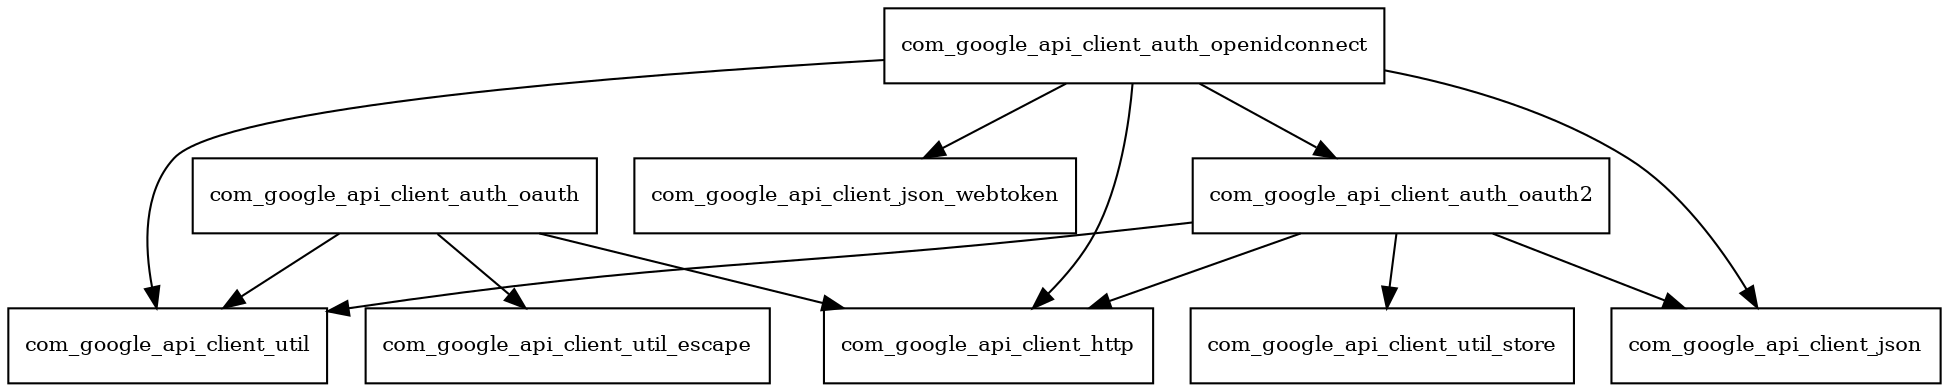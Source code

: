 digraph google_oauth_client_1_22_0_package_dependencies {
  node [shape = box, fontsize=10.0];
  com_google_api_client_auth_oauth -> com_google_api_client_http;
  com_google_api_client_auth_oauth -> com_google_api_client_util;
  com_google_api_client_auth_oauth -> com_google_api_client_util_escape;
  com_google_api_client_auth_oauth2 -> com_google_api_client_http;
  com_google_api_client_auth_oauth2 -> com_google_api_client_json;
  com_google_api_client_auth_oauth2 -> com_google_api_client_util;
  com_google_api_client_auth_oauth2 -> com_google_api_client_util_store;
  com_google_api_client_auth_openidconnect -> com_google_api_client_auth_oauth2;
  com_google_api_client_auth_openidconnect -> com_google_api_client_http;
  com_google_api_client_auth_openidconnect -> com_google_api_client_json;
  com_google_api_client_auth_openidconnect -> com_google_api_client_json_webtoken;
  com_google_api_client_auth_openidconnect -> com_google_api_client_util;
}
